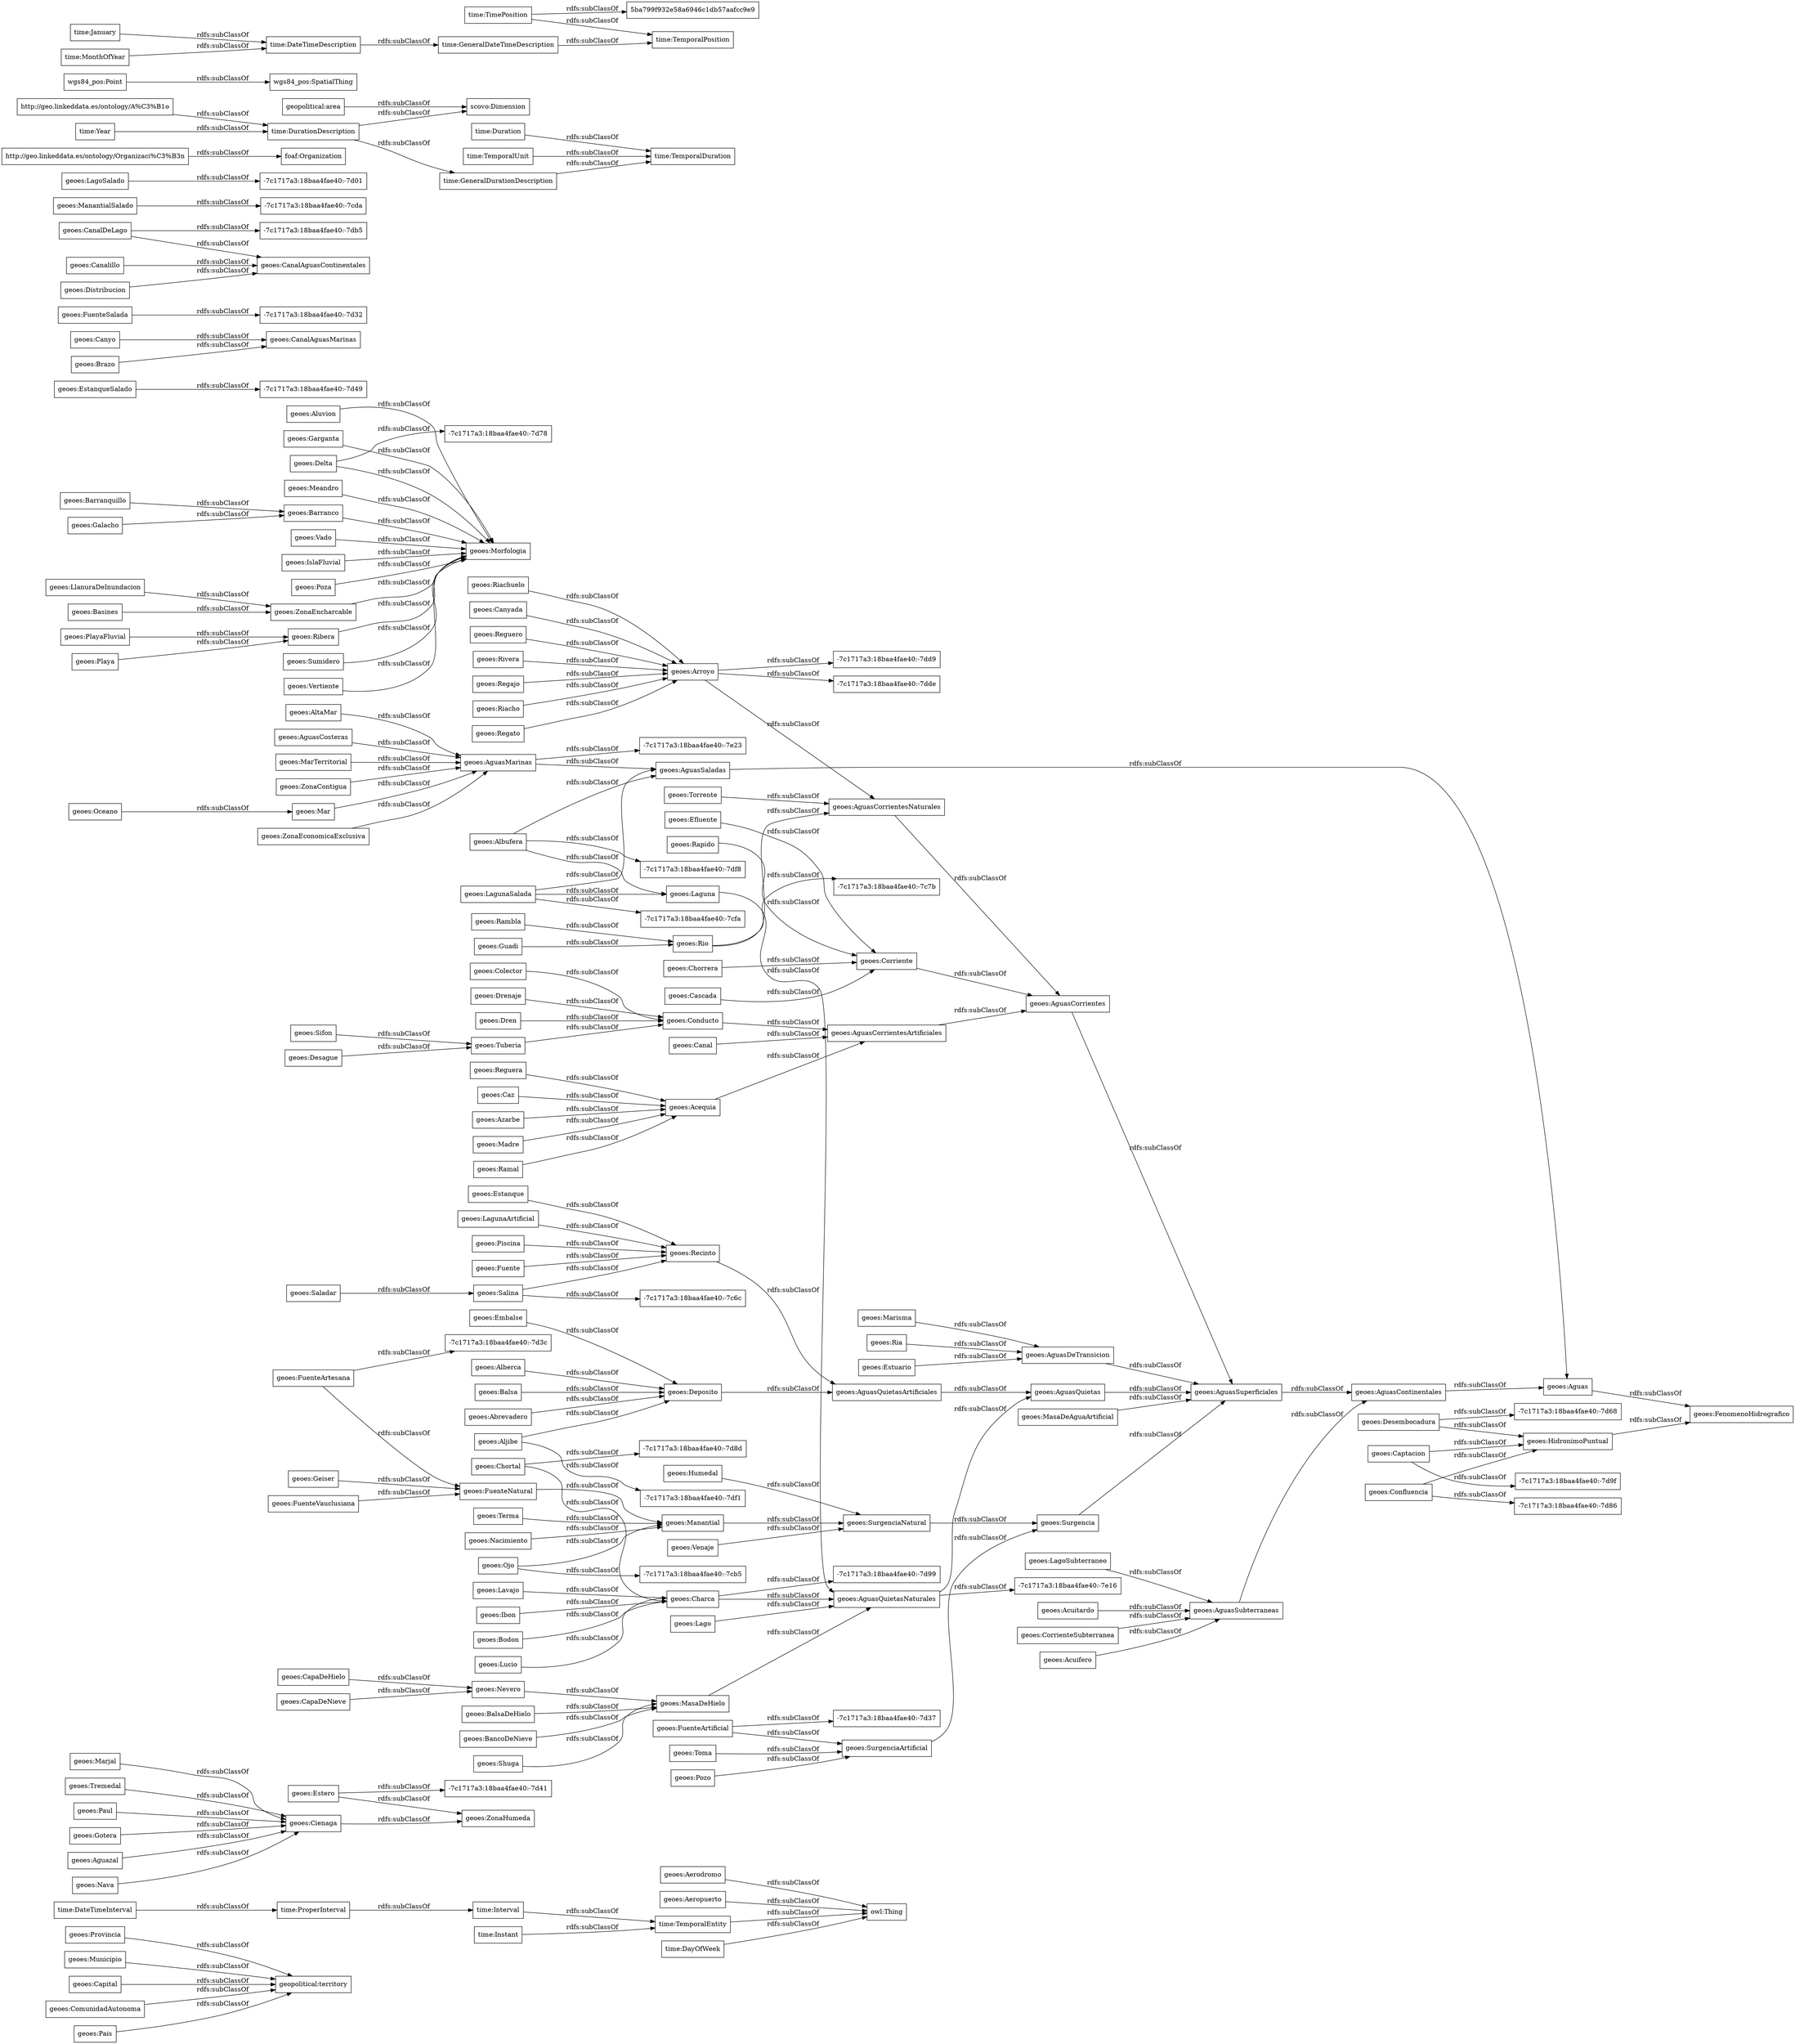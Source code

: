 digraph ar2dtool_diagram { 
rankdir=LR;
size="1000"
node [shape = rectangle, color="black"]; "geoes:Provincia" "geoes:Municipio" "geoes:Capital" "geoes:ComunidadAutonoma" "geoes:Pais" "geopolitical:territory" "geoes:Aerodromo" "owl:Thing" "geoes:Aeropuerto" "geoes:Estero" "-7c1717a3:18baa4fae40:-7d68" "geoes:ZonaContigua" "-7c1717a3:18baa4fae40:-7e23" "geoes:Caz" "geoes:Lavajo" "geoes:Morfologia" "-7c1717a3:18baa4fae40:-7d49" "geoes:Torrente" "geoes:MasaDeAguaArtificial" "geoes:Estuario" "geoes:LlanuraDeInundacion" "-7c1717a3:18baa4fae40:-7cfa" "geoes:Riachuelo" "geoes:Canyo" "geoes:Guadi" "-7c1717a3:18baa4fae40:-7d86" "geoes:Acuifero" "geoes:Nevero" "geoes:FuenteArtificial" "geoes:Azarbe" "geoes:Mar" "-7c1717a3:18baa4fae40:-7df8" "geoes:Canal" "geoes:Arroyo" "-7c1717a3:18baa4fae40:-7cb5" "geoes:Rio" "geoes:Estanque" "geoes:Recinto" "geoes:FuenteNatural" "geoes:Saladar" "-7c1717a3:18baa4fae40:-7c6c" "geoes:ZonaEconomicaExclusiva" "-7c1717a3:18baa4fae40:-7d9f" "geoes:FuenteSalada" "geoes:FenomenoHidrografico" "geoes:Barranquillo" "geoes:LagoSubterraneo" "geoes:CanalAguasContinentales" "geoes:Aluvion" "geoes:Acequia" "-7c1717a3:18baa4fae40:-7dd9" "geoes:AltaMar" "geoes:Terma" "geoes:Pozo" "geoes:Canyada" "geoes:AguasCorrientes" "geoes:Garganta" "geoes:ManantialSalado" "geoes:Delta" "geoes:Humedal" "geoes:Charca" "geoes:Marjal" "geoes:Cienaga" "geoes:LagoSalado" "geoes:Tuberia" "geoes:IslaFluvial" "geoes:Poza" "geoes:Lago" "geoes:AguasSubterraneas" "geoes:Dren" "geoes:Captacion" "geoes:Chorrera" "-7c1717a3:18baa4fae40:-7d3c" "geoes:Ibon" "geoes:Nacimiento" "geoes:AguasCosteras" "-7c1717a3:18baa4fae40:-7d32" "geoes:HidronimoPuntual" "geoes:Albufera" "geoes:LagunaArtificial" "geoes:Colector" "geoes:Reguero" "geoes:Sifon" "geoes:Oceano" "geoes:CanalDeLago" "geoes:AguasQuietas" "geoes:ZonaHumeda" "geoes:AguasMarinas" "geoes:ZonaEncharcable" "geoes:PlayaFluvial" "geoes:Rivera" "geoes:Basines" "geoes:Ribera" "geoes:Embalse" "geoes:Marisma" "geoes:Ojo" "geoes:AguasSuperficiales" "geoes:Acuitardo" "geoes:Toma" "-7c1717a3:18baa4fae40:-7d01" "geoes:Manantial" "-7c1717a3:18baa4fae40:-7d78" "geoes:Piscina" "geoes:Desembocadura" "geoes:Cascada" "geoes:Regajo" "geoes:Rapido" "geoes:CapaDeNieve" "-7c1717a3:18baa4fae40:-7d99" "geoes:Corriente" "geoes:EstanqueSalado" "geoes:Tremedal" "geoes:Deposito" "geoes:AguasCorrientesArtificiales" "geoes:Canalillo" "geoes:SurgenciaNatural" "geoes:SurgenciaArtificial" "geoes:Galacho" "geoes:Bodon" "-7c1717a3:18baa4fae40:-7cda" "geoes:MarTerritorial" "geoes:Confluencia" "geoes:CanalAguasMarinas" "geoes:Riacho" "geoes:Madre" "geoes:Distribucion" "geoes:Playa" "-7c1717a3:18baa4fae40:-7c7b" "-7c1717a3:18baa4fae40:-7e16" "geoes:BalsaDeHielo" "geoes:BancoDeNieve" "geoes:Conducto" "geoes:CapaDeHielo" "geoes:AguasCorrientesNaturales" "-7c1717a3:18baa4fae40:-7d41" "-7c1717a3:18baa4fae40:-7d8d" "geoes:Paul" "geoes:Chortal" "geoes:Desague" "geoes:CorrienteSubterranea" "geoes:Sumidero" "geoes:Balsa" "geoes:Vertiente" "geoes:Abrevadero" "geoes:Aljibe" "geoes:AguasQuietasNaturales" "geoes:Fuente" "geoes:Meandro" "geoes:AguasDeTransicion" "geoes:Barranco" "-7c1717a3:18baa4fae40:-7df1" "geoes:MasaDeHielo" "geoes:Drenaje" "-7c1717a3:18baa4fae40:-7d37" "geoes:Vado" "geoes:Alberca" "geoes:Salina" "geoes:AguasSaladas" "geoes:Surgencia" "geoes:Gotera" "geoes:Ria" "geoes:Aguazal" "geoes:AguasContinentales" "geoes:FuenteVauclusiana" "geoes:Lucio" "geoes:Laguna" "geoes:Aguas" "geoes:Efluente" "geoes:Ramal" "geoes:LagunaSalada" "geoes:AguasQuietasArtificiales" "geoes:Geiser" "geoes:FuenteArtesana" "geoes:Venaje" "-7c1717a3:18baa4fae40:-7dde" "geoes:Shuga" "geoes:Reguera" "geoes:Regato" "geoes:Brazo" "geoes:Nava" "geoes:Rambla" "-7c1717a3:18baa4fae40:-7db5" "foaf:Organization" "time:DurationDescription" "wgs84_pos:SpatialThing" "scovo:Dimension" "http://geo.linkeddata.es/ontology/Organizaci%C3%B3n" "http://geo.linkeddata.es/ontology/A%C3%B1o" "geopolitical:area" "time:GeneralDateTimeDescription" "time:DateTimeInterval" "5ba799f932e58a6946c1db57aafcc9e9" "time:TemporalDuration" "time:Duration" "time:GeneralDurationDescription" "time:January" "time:ProperInterval" "time:TimePosition" "time:TemporalPosition" "time:Interval" "time:TemporalEntity" "time:Year" "time:MonthOfYear" "time:DateTimeDescription" "time:TemporalUnit" "time:Instant" "time:DayOfWeek" ; /*classes style*/
	"time:Year" -> "time:DurationDescription" [ label = "rdfs:subClassOf" ];
	"geoes:Municipio" -> "geopolitical:territory" [ label = "rdfs:subClassOf" ];
	"geoes:AguasContinentales" -> "geoes:Aguas" [ label = "rdfs:subClassOf" ];
	"time:Instant" -> "time:TemporalEntity" [ label = "rdfs:subClassOf" ];
	"geoes:Conducto" -> "geoes:AguasCorrientesArtificiales" [ label = "rdfs:subClassOf" ];
	"geoes:Nava" -> "geoes:Cienaga" [ label = "rdfs:subClassOf" ];
	"geoes:AguasCorrientes" -> "geoes:AguasSuperficiales" [ label = "rdfs:subClassOf" ];
	"geoes:Rapido" -> "geoes:Corriente" [ label = "rdfs:subClassOf" ];
	"geoes:Reguero" -> "geoes:Arroyo" [ label = "rdfs:subClassOf" ];
	"geoes:EstanqueSalado" -> "-7c1717a3:18baa4fae40:-7d49" [ label = "rdfs:subClassOf" ];
	"geoes:Vado" -> "geoes:Morfologia" [ label = "rdfs:subClassOf" ];
	"geoes:Rambla" -> "geoes:Rio" [ label = "rdfs:subClassOf" ];
	"geoes:Capital" -> "geopolitical:territory" [ label = "rdfs:subClassOf" ];
	"geoes:Aerodromo" -> "owl:Thing" [ label = "rdfs:subClassOf" ];
	"geoes:Ibon" -> "geoes:Charca" [ label = "rdfs:subClassOf" ];
	"geoes:Basines" -> "geoes:ZonaEncharcable" [ label = "rdfs:subClassOf" ];
	"geoes:Lucio" -> "geoes:Charca" [ label = "rdfs:subClassOf" ];
	"geoes:Galacho" -> "geoes:Barranco" [ label = "rdfs:subClassOf" ];
	"geoes:Lavajo" -> "geoes:Charca" [ label = "rdfs:subClassOf" ];
	"geoes:Delta" -> "-7c1717a3:18baa4fae40:-7d78" [ label = "rdfs:subClassOf" ];
	"geoes:Delta" -> "geoes:Morfologia" [ label = "rdfs:subClassOf" ];
	"geoes:ZonaContigua" -> "geoes:AguasMarinas" [ label = "rdfs:subClassOf" ];
	"geoes:AltaMar" -> "geoes:AguasMarinas" [ label = "rdfs:subClassOf" ];
	"geoes:Acuifero" -> "geoes:AguasSubterraneas" [ label = "rdfs:subClassOf" ];
	"geoes:Rivera" -> "geoes:Arroyo" [ label = "rdfs:subClassOf" ];
	"time:DayOfWeek" -> "owl:Thing" [ label = "rdfs:subClassOf" ];
	"time:Interval" -> "time:TemporalEntity" [ label = "rdfs:subClassOf" ];
	"geoes:Aguas" -> "geoes:FenomenoHidrografico" [ label = "rdfs:subClassOf" ];
	"geoes:FuenteSalada" -> "-7c1717a3:18baa4fae40:-7d32" [ label = "rdfs:subClassOf" ];
	"geoes:ZonaEncharcable" -> "geoes:Morfologia" [ label = "rdfs:subClassOf" ];
	"geoes:Ramal" -> "geoes:Acequia" [ label = "rdfs:subClassOf" ];
	"geoes:Riacho" -> "geoes:Arroyo" [ label = "rdfs:subClassOf" ];
	"geoes:Albufera" -> "-7c1717a3:18baa4fae40:-7df8" [ label = "rdfs:subClassOf" ];
	"geoes:Albufera" -> "geoes:Laguna" [ label = "rdfs:subClassOf" ];
	"geoes:Albufera" -> "geoes:AguasSaladas" [ label = "rdfs:subClassOf" ];
	"geoes:Gotera" -> "geoes:Cienaga" [ label = "rdfs:subClassOf" ];
	"geoes:Pozo" -> "geoes:SurgenciaArtificial" [ label = "rdfs:subClassOf" ];
	"geoes:Canalillo" -> "geoes:CanalAguasContinentales" [ label = "rdfs:subClassOf" ];
	"geoes:Madre" -> "geoes:Acequia" [ label = "rdfs:subClassOf" ];
	"geoes:Desembocadura" -> "-7c1717a3:18baa4fae40:-7d68" [ label = "rdfs:subClassOf" ];
	"geoes:Desembocadura" -> "geoes:HidronimoPuntual" [ label = "rdfs:subClassOf" ];
	"geoes:Salina" -> "-7c1717a3:18baa4fae40:-7c6c" [ label = "rdfs:subClassOf" ];
	"geoes:Salina" -> "geoes:Recinto" [ label = "rdfs:subClassOf" ];
	"geoes:Fuente" -> "geoes:Recinto" [ label = "rdfs:subClassOf" ];
	"time:DateTimeInterval" -> "time:ProperInterval" [ label = "rdfs:subClassOf" ];
	"geoes:Marisma" -> "geoes:AguasDeTransicion" [ label = "rdfs:subClassOf" ];
	"geoes:Efluente" -> "geoes:Corriente" [ label = "rdfs:subClassOf" ];
	"time:GeneralDateTimeDescription" -> "time:TemporalPosition" [ label = "rdfs:subClassOf" ];
	"geoes:Canal" -> "geoes:AguasCorrientesArtificiales" [ label = "rdfs:subClassOf" ];
	"geoes:Chorrera" -> "geoes:Corriente" [ label = "rdfs:subClassOf" ];
	"time:MonthOfYear" -> "time:DateTimeDescription" [ label = "rdfs:subClassOf" ];
	"geoes:Nevero" -> "geoes:MasaDeHielo" [ label = "rdfs:subClassOf" ];
	"geoes:Estuario" -> "geoes:AguasDeTransicion" [ label = "rdfs:subClassOf" ];
	"geoes:Garganta" -> "geoes:Morfologia" [ label = "rdfs:subClassOf" ];
	"geoes:Piscina" -> "geoes:Recinto" [ label = "rdfs:subClassOf" ];
	"geoes:AguasCosteras" -> "geoes:AguasMarinas" [ label = "rdfs:subClassOf" ];
	"time:DateTimeDescription" -> "time:GeneralDateTimeDescription" [ label = "rdfs:subClassOf" ];
	"time:ProperInterval" -> "time:Interval" [ label = "rdfs:subClassOf" ];
	"geoes:AguasQuietas" -> "geoes:AguasSuperficiales" [ label = "rdfs:subClassOf" ];
	"geoes:Meandro" -> "geoes:Morfologia" [ label = "rdfs:subClassOf" ];
	"geoes:LagunaSalada" -> "-7c1717a3:18baa4fae40:-7cfa" [ label = "rdfs:subClassOf" ];
	"geoes:LagunaSalada" -> "geoes:Laguna" [ label = "rdfs:subClassOf" ];
	"geoes:LagunaSalada" -> "geoes:AguasSaladas" [ label = "rdfs:subClassOf" ];
	"geoes:Caz" -> "geoes:Acequia" [ label = "rdfs:subClassOf" ];
	"geoes:Charca" -> "-7c1717a3:18baa4fae40:-7d99" [ label = "rdfs:subClassOf" ];
	"geoes:Charca" -> "geoes:AguasQuietasNaturales" [ label = "rdfs:subClassOf" ];
	"geoes:AguasQuietasNaturales" -> "-7c1717a3:18baa4fae40:-7e16" [ label = "rdfs:subClassOf" ];
	"geoes:AguasQuietasNaturales" -> "geoes:AguasQuietas" [ label = "rdfs:subClassOf" ];
	"geoes:IslaFluvial" -> "geoes:Morfologia" [ label = "rdfs:subClassOf" ];
	"geoes:Aljibe" -> "-7c1717a3:18baa4fae40:-7df1" [ label = "rdfs:subClassOf" ];
	"geoes:Aljibe" -> "geoes:Deposito" [ label = "rdfs:subClassOf" ];
	"geoes:BalsaDeHielo" -> "geoes:MasaDeHielo" [ label = "rdfs:subClassOf" ];
	"geoes:MasaDeHielo" -> "geoes:AguasQuietasNaturales" [ label = "rdfs:subClassOf" ];
	"geoes:Balsa" -> "geoes:Deposito" [ label = "rdfs:subClassOf" ];
	"geoes:FuenteVauclusiana" -> "geoes:FuenteNatural" [ label = "rdfs:subClassOf" ];
	"geoes:Tremedal" -> "geoes:Cienaga" [ label = "rdfs:subClassOf" ];
	"http://geo.linkeddata.es/ontology/A%C3%B1o" -> "time:DurationDescription" [ label = "rdfs:subClassOf" ];
	"geoes:Confluencia" -> "-7c1717a3:18baa4fae40:-7d86" [ label = "rdfs:subClassOf" ];
	"geoes:Confluencia" -> "geoes:HidronimoPuntual" [ label = "rdfs:subClassOf" ];
	"geoes:CapaDeHielo" -> "geoes:Nevero" [ label = "rdfs:subClassOf" ];
	"geoes:SurgenciaNatural" -> "geoes:Surgencia" [ label = "rdfs:subClassOf" ];
	"geoes:Playa" -> "geoes:Ribera" [ label = "rdfs:subClassOf" ];
	"geoes:Guadi" -> "geoes:Rio" [ label = "rdfs:subClassOf" ];
	"geoes:Sifon" -> "geoes:Tuberia" [ label = "rdfs:subClassOf" ];
	"geoes:Torrente" -> "geoes:AguasCorrientesNaturales" [ label = "rdfs:subClassOf" ];
	"geoes:CanalDeLago" -> "-7c1717a3:18baa4fae40:-7db5" [ label = "rdfs:subClassOf" ];
	"geoes:CanalDeLago" -> "geoes:CanalAguasContinentales" [ label = "rdfs:subClassOf" ];
	"geoes:Acuitardo" -> "geoes:AguasSubterraneas" [ label = "rdfs:subClassOf" ];
	"time:GeneralDurationDescription" -> "time:TemporalDuration" [ label = "rdfs:subClassOf" ];
	"geoes:Azarbe" -> "geoes:Acequia" [ label = "rdfs:subClassOf" ];
	"geoes:Aeropuerto" -> "owl:Thing" [ label = "rdfs:subClassOf" ];
	"geoes:Mar" -> "geoes:AguasMarinas" [ label = "rdfs:subClassOf" ];
	"geoes:Canyada" -> "geoes:Arroyo" [ label = "rdfs:subClassOf" ];
	"geoes:Arroyo" -> "-7c1717a3:18baa4fae40:-7dde" [ label = "rdfs:subClassOf" ];
	"geoes:Arroyo" -> "geoes:AguasCorrientesNaturales" [ label = "rdfs:subClassOf" ];
	"geoes:Arroyo" -> "-7c1717a3:18baa4fae40:-7dd9" [ label = "rdfs:subClassOf" ];
	"geoes:Regajo" -> "geoes:Arroyo" [ label = "rdfs:subClassOf" ];
	"geopolitical:area" -> "scovo:Dimension" [ label = "rdfs:subClassOf" ];
	"geoes:Bodon" -> "geoes:Charca" [ label = "rdfs:subClassOf" ];
	"geoes:Riachuelo" -> "geoes:Arroyo" [ label = "rdfs:subClassOf" ];
	"geoes:LagoSubterraneo" -> "geoes:AguasSubterraneas" [ label = "rdfs:subClassOf" ];
	"time:TemporalUnit" -> "time:TemporalDuration" [ label = "rdfs:subClassOf" ];
	"geoes:PlayaFluvial" -> "geoes:Ribera" [ label = "rdfs:subClassOf" ];
	"geoes:ZonaEconomicaExclusiva" -> "geoes:AguasMarinas" [ label = "rdfs:subClassOf" ];
	"geoes:AguasCorrientesArtificiales" -> "geoes:AguasCorrientes" [ label = "rdfs:subClassOf" ];
	"geoes:Manantial" -> "geoes:SurgenciaNatural" [ label = "rdfs:subClassOf" ];
	"geoes:AguasSuperficiales" -> "geoes:AguasContinentales" [ label = "rdfs:subClassOf" ];
	"time:DurationDescription" -> "time:GeneralDurationDescription" [ label = "rdfs:subClassOf" ];
	"time:DurationDescription" -> "scovo:Dimension" [ label = "rdfs:subClassOf" ];
	"geoes:Deposito" -> "geoes:AguasQuietasArtificiales" [ label = "rdfs:subClassOf" ];
	"geoes:Captacion" -> "-7c1717a3:18baa4fae40:-7d9f" [ label = "rdfs:subClassOf" ];
	"geoes:Captacion" -> "geoes:HidronimoPuntual" [ label = "rdfs:subClassOf" ];
	"geoes:Tuberia" -> "geoes:Conducto" [ label = "rdfs:subClassOf" ];
	"time:January" -> "time:DateTimeDescription" [ label = "rdfs:subClassOf" ];
	"geoes:AguasDeTransicion" -> "geoes:AguasSuperficiales" [ label = "rdfs:subClassOf" ];
	"geoes:Ria" -> "geoes:AguasDeTransicion" [ label = "rdfs:subClassOf" ];
	"geoes:Regato" -> "geoes:Arroyo" [ label = "rdfs:subClassOf" ];
	"geoes:Ribera" -> "geoes:Morfologia" [ label = "rdfs:subClassOf" ];
	"geoes:Drenaje" -> "geoes:Conducto" [ label = "rdfs:subClassOf" ];
	"geoes:Corriente" -> "geoes:AguasCorrientes" [ label = "rdfs:subClassOf" ];
	"geoes:FuenteArtesana" -> "-7c1717a3:18baa4fae40:-7d3c" [ label = "rdfs:subClassOf" ];
	"geoes:FuenteArtesana" -> "geoes:FuenteNatural" [ label = "rdfs:subClassOf" ];
	"geoes:Oceano" -> "geoes:Mar" [ label = "rdfs:subClassOf" ];
	"geoes:Barranquillo" -> "geoes:Barranco" [ label = "rdfs:subClassOf" ];
	"geoes:MasaDeAguaArtificial" -> "geoes:AguasSuperficiales" [ label = "rdfs:subClassOf" ];
	"geoes:FuenteNatural" -> "geoes:Manantial" [ label = "rdfs:subClassOf" ];
	"geoes:Laguna" -> "geoes:AguasQuietasNaturales" [ label = "rdfs:subClassOf" ];
	"geoes:Nacimiento" -> "geoes:Manantial" [ label = "rdfs:subClassOf" ];
	"geoes:Dren" -> "geoes:Conducto" [ label = "rdfs:subClassOf" ];
	"geoes:CapaDeNieve" -> "geoes:Nevero" [ label = "rdfs:subClassOf" ];
	"geoes:LlanuraDeInundacion" -> "geoes:ZonaEncharcable" [ label = "rdfs:subClassOf" ];
	"geoes:Ojo" -> "-7c1717a3:18baa4fae40:-7cb5" [ label = "rdfs:subClassOf" ];
	"geoes:Ojo" -> "geoes:Manantial" [ label = "rdfs:subClassOf" ];
	"geoes:Terma" -> "geoes:Manantial" [ label = "rdfs:subClassOf" ];
	"geoes:Vertiente" -> "geoes:Morfologia" [ label = "rdfs:subClassOf" ];
	"geoes:Barranco" -> "geoes:Morfologia" [ label = "rdfs:subClassOf" ];
	"geoes:AguasMarinas" -> "geoes:AguasSaladas" [ label = "rdfs:subClassOf" ];
	"geoes:AguasMarinas" -> "-7c1717a3:18baa4fae40:-7e23" [ label = "rdfs:subClassOf" ];
	"geoes:Estero" -> "-7c1717a3:18baa4fae40:-7d41" [ label = "rdfs:subClassOf" ];
	"geoes:Estero" -> "geoes:ZonaHumeda" [ label = "rdfs:subClassOf" ];
	"geoes:Brazo" -> "geoes:CanalAguasMarinas" [ label = "rdfs:subClassOf" ];
	"geoes:Pais" -> "geopolitical:territory" [ label = "rdfs:subClassOf" ];
	"geoes:Shuga" -> "geoes:MasaDeHielo" [ label = "rdfs:subClassOf" ];
	"time:Duration" -> "time:TemporalDuration" [ label = "rdfs:subClassOf" ];
	"geoes:AguasSaladas" -> "geoes:Aguas" [ label = "rdfs:subClassOf" ];
	"geoes:BancoDeNieve" -> "geoes:MasaDeHielo" [ label = "rdfs:subClassOf" ];
	"geoes:Alberca" -> "geoes:Deposito" [ label = "rdfs:subClassOf" ];
	"geoes:Paul" -> "geoes:Cienaga" [ label = "rdfs:subClassOf" ];
	"geoes:Reguera" -> "geoes:Acequia" [ label = "rdfs:subClassOf" ];
	"geoes:Geiser" -> "geoes:FuenteNatural" [ label = "rdfs:subClassOf" ];
	"geoes:Abrevadero" -> "geoes:Deposito" [ label = "rdfs:subClassOf" ];
	"wgs84_pos:Point" -> "wgs84_pos:SpatialThing" [ label = "rdfs:subClassOf" ];
	"geoes:Marjal" -> "geoes:Cienaga" [ label = "rdfs:subClassOf" ];
	"geoes:Canyo" -> "geoes:CanalAguasMarinas" [ label = "rdfs:subClassOf" ];
	"geoes:AguasQuietasArtificiales" -> "geoes:AguasQuietas" [ label = "rdfs:subClassOf" ];
	"geoes:Provincia" -> "geopolitical:territory" [ label = "rdfs:subClassOf" ];
	"geoes:SurgenciaArtificial" -> "geoes:Surgencia" [ label = "rdfs:subClassOf" ];
	"geoes:Venaje" -> "geoes:SurgenciaNatural" [ label = "rdfs:subClassOf" ];
	"geoes:Distribucion" -> "geoes:CanalAguasContinentales" [ label = "rdfs:subClassOf" ];
	"time:TemporalEntity" -> "owl:Thing" [ label = "rdfs:subClassOf" ];
	"geoes:ComunidadAutonoma" -> "geopolitical:territory" [ label = "rdfs:subClassOf" ];
	"geoes:Aluvion" -> "geoes:Morfologia" [ label = "rdfs:subClassOf" ];
	"geoes:Desague" -> "geoes:Tuberia" [ label = "rdfs:subClassOf" ];
	"geoes:ManantialSalado" -> "-7c1717a3:18baa4fae40:-7cda" [ label = "rdfs:subClassOf" ];
	"geoes:Surgencia" -> "geoes:AguasSuperficiales" [ label = "rdfs:subClassOf" ];
	"geoes:CorrienteSubterranea" -> "geoes:AguasSubterraneas" [ label = "rdfs:subClassOf" ];
	"geoes:Acequia" -> "geoes:AguasCorrientesArtificiales" [ label = "rdfs:subClassOf" ];
	"geoes:Chortal" -> "-7c1717a3:18baa4fae40:-7d8d" [ label = "rdfs:subClassOf" ];
	"geoes:Chortal" -> "geoes:Charca" [ label = "rdfs:subClassOf" ];
	"geoes:Cienaga" -> "geoes:ZonaHumeda" [ label = "rdfs:subClassOf" ];
	"geoes:Embalse" -> "geoes:Deposito" [ label = "rdfs:subClassOf" ];
	"geoes:Poza" -> "geoes:Morfologia" [ label = "rdfs:subClassOf" ];
	"geoes:Estanque" -> "geoes:Recinto" [ label = "rdfs:subClassOf" ];
	"geoes:Aguazal" -> "geoes:Cienaga" [ label = "rdfs:subClassOf" ];
	"http://geo.linkeddata.es/ontology/Organizaci%C3%B3n" -> "foaf:Organization" [ label = "rdfs:subClassOf" ];
	"geoes:AguasCorrientesNaturales" -> "geoes:AguasCorrientes" [ label = "rdfs:subClassOf" ];
	"geoes:Recinto" -> "geoes:AguasQuietasArtificiales" [ label = "rdfs:subClassOf" ];
	"geoes:HidronimoPuntual" -> "geoes:FenomenoHidrografico" [ label = "rdfs:subClassOf" ];
	"geoes:LagunaArtificial" -> "geoes:Recinto" [ label = "rdfs:subClassOf" ];
	"time:TimePosition" -> "5ba799f932e58a6946c1db57aafcc9e9" [ label = "rdfs:subClassOf" ];
	"time:TimePosition" -> "time:TemporalPosition" [ label = "rdfs:subClassOf" ];
	"geoes:Colector" -> "geoes:Conducto" [ label = "rdfs:subClassOf" ];
	"geoes:Rio" -> "-7c1717a3:18baa4fae40:-7c7b" [ label = "rdfs:subClassOf" ];
	"geoes:Rio" -> "geoes:AguasCorrientesNaturales" [ label = "rdfs:subClassOf" ];
	"geoes:Saladar" -> "geoes:Salina" [ label = "rdfs:subClassOf" ];
	"geoes:LagoSalado" -> "-7c1717a3:18baa4fae40:-7d01" [ label = "rdfs:subClassOf" ];
	"geoes:Lago" -> "geoes:AguasQuietasNaturales" [ label = "rdfs:subClassOf" ];
	"geoes:Sumidero" -> "geoes:Morfologia" [ label = "rdfs:subClassOf" ];
	"geoes:Humedal" -> "geoes:SurgenciaNatural" [ label = "rdfs:subClassOf" ];
	"geoes:MarTerritorial" -> "geoes:AguasMarinas" [ label = "rdfs:subClassOf" ];
	"geoes:Cascada" -> "geoes:Corriente" [ label = "rdfs:subClassOf" ];
	"geoes:AguasSubterraneas" -> "geoes:AguasContinentales" [ label = "rdfs:subClassOf" ];
	"geoes:Toma" -> "geoes:SurgenciaArtificial" [ label = "rdfs:subClassOf" ];
	"geoes:FuenteArtificial" -> "-7c1717a3:18baa4fae40:-7d37" [ label = "rdfs:subClassOf" ];
	"geoes:FuenteArtificial" -> "geoes:SurgenciaArtificial" [ label = "rdfs:subClassOf" ];

}

